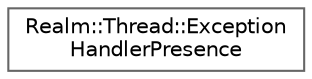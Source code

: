 digraph "Graphical Class Hierarchy"
{
 // LATEX_PDF_SIZE
  bgcolor="transparent";
  edge [fontname=Helvetica,fontsize=10,labelfontname=Helvetica,labelfontsize=10];
  node [fontname=Helvetica,fontsize=10,shape=box,height=0.2,width=0.4];
  rankdir="LR";
  Node0 [id="Node000000",label="Realm::Thread::Exception\lHandlerPresence",height=0.2,width=0.4,color="grey40", fillcolor="white", style="filled",URL="$classRealm_1_1Thread_1_1ExceptionHandlerPresence.html",tooltip=" "];
}
